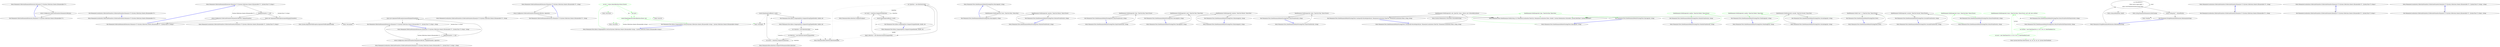 digraph  {
n0 [label="Entry Humanizer.CollectionHumanizeExtensions.Humanize<T>(System.Collections.Generic.IEnumerable<T>)", span="17-17", cluster="Humanizer.CollectionHumanizeExtensions.Humanize<T>(System.Collections.Generic.IEnumerable<T>)"];
n1 [label="return Configurator.CollectionFormatter.Humanize(collection);", span="19-19", cluster="Humanizer.CollectionHumanizeExtensions.Humanize<T>(System.Collections.Generic.IEnumerable<T>)"];
n2 [label="Exit Humanizer.CollectionHumanizeExtensions.Humanize<T>(System.Collections.Generic.IEnumerable<T>)", span="17-17", cluster="Humanizer.CollectionHumanizeExtensions.Humanize<T>(System.Collections.Generic.IEnumerable<T>)"];
n3 [label="Entry Humanizer.Localisation.CollectionFormatters.ICollectionFormatter.Humanize<T>(System.Collections.Generic.IEnumerable<T>)", span="14-14", cluster="Humanizer.Localisation.CollectionFormatters.ICollectionFormatter.Humanize<T>(System.Collections.Generic.IEnumerable<T>)"];
n4 [label="Entry Humanizer.CollectionHumanizeExtensions.Humanize<T>(System.Collections.Generic.IEnumerable<T>, System.Func<T, string>)", span="27-27", cluster="Humanizer.CollectionHumanizeExtensions.Humanize<T>(System.Collections.Generic.IEnumerable<T>, System.Func<T, string>)"];
n5 [label="displayFormatter == null", span="29-29", cluster="Humanizer.CollectionHumanizeExtensions.Humanize<T>(System.Collections.Generic.IEnumerable<T>, System.Func<T, string>)"];
n6 [label="throw new ArgumentNullException(nameof(displayFormatter));", span="30-30", cluster="Humanizer.CollectionHumanizeExtensions.Humanize<T>(System.Collections.Generic.IEnumerable<T>, System.Func<T, string>)"];
n7 [label="return Configurator.CollectionFormatter.Humanize(collection, displayFormatter);", span="32-32", cluster="Humanizer.CollectionHumanizeExtensions.Humanize<T>(System.Collections.Generic.IEnumerable<T>, System.Func<T, string>)"];
n8 [label="Exit Humanizer.CollectionHumanizeExtensions.Humanize<T>(System.Collections.Generic.IEnumerable<T>, System.Func<T, string>)", span="27-27", cluster="Humanizer.CollectionHumanizeExtensions.Humanize<T>(System.Collections.Generic.IEnumerable<T>, System.Func<T, string>)"];
n9 [label="Entry System.ArgumentNullException.ArgumentNullException(string)", span="0-0", cluster="System.ArgumentNullException.ArgumentNullException(string)"];
n10 [label="Entry Unk.nameof", span="", cluster="Unk.nameof"];
n11 [label="Entry Humanizer.Localisation.CollectionFormatters.ICollectionFormatter.Humanize<T>(System.Collections.Generic.IEnumerable<T>, System.Func<T, string>)", span="20-20", cluster="Humanizer.Localisation.CollectionFormatters.ICollectionFormatter.Humanize<T>(System.Collections.Generic.IEnumerable<T>, System.Func<T, string>)"];
n12 [label="Entry Humanizer.CollectionHumanizeExtensions.Humanize<T>(System.Collections.Generic.IEnumerable<T>, string)", span="40-40", cluster="Humanizer.CollectionHumanizeExtensions.Humanize<T>(System.Collections.Generic.IEnumerable<T>, string)"];
n13 [label="return Configurator.CollectionFormatter.Humanize(collection, separator);", span="43-43", cluster="Humanizer.CollectionHumanizeExtensions.Humanize<T>(System.Collections.Generic.IEnumerable<T>, string)"];
n14 [label="Exit Humanizer.CollectionHumanizeExtensions.Humanize<T>(System.Collections.Generic.IEnumerable<T>, string)", span="40-40", cluster="Humanizer.CollectionHumanizeExtensions.Humanize<T>(System.Collections.Generic.IEnumerable<T>, string)"];
n15 [label="Entry Humanizer.Localisation.CollectionFormatters.ICollectionFormatter.Humanize<T>(System.Collections.Generic.IEnumerable<T>, string)", span="27-27", cluster="Humanizer.Localisation.CollectionFormatters.ICollectionFormatter.Humanize<T>(System.Collections.Generic.IEnumerable<T>, string)"];
n16 [label="Entry Humanizer.CollectionHumanizeExtensions.Humanize<T>(System.Collections.Generic.IEnumerable<T>, System.Func<T, string>, string)", span="51-51", cluster="Humanizer.CollectionHumanizeExtensions.Humanize<T>(System.Collections.Generic.IEnumerable<T>, System.Func<T, string>, string)"];
n17 [label="displayFormatter == null", span="53-53", cluster="Humanizer.CollectionHumanizeExtensions.Humanize<T>(System.Collections.Generic.IEnumerable<T>, System.Func<T, string>, string)"];
n18 [label="throw new ArgumentNullException(nameof(displayFormatter));", span="54-54", cluster="Humanizer.CollectionHumanizeExtensions.Humanize<T>(System.Collections.Generic.IEnumerable<T>, System.Func<T, string>, string)"];
n19 [label="return Configurator.CollectionFormatter.Humanize(collection, displayFormatter, separator);", span="56-56", cluster="Humanizer.CollectionHumanizeExtensions.Humanize<T>(System.Collections.Generic.IEnumerable<T>, System.Func<T, string>, string)"];
n20 [label="Exit Humanizer.CollectionHumanizeExtensions.Humanize<T>(System.Collections.Generic.IEnumerable<T>, System.Func<T, string>, string)", span="51-51", cluster="Humanizer.CollectionHumanizeExtensions.Humanize<T>(System.Collections.Generic.IEnumerable<T>, System.Func<T, string>, string)"];
n21 [label="Entry Humanizer.Localisation.CollectionFormatters.ICollectionFormatter.Humanize<T>(System.Collections.Generic.IEnumerable<T>, System.Func<T, string>, string)", span="34-34", cluster="Humanizer.Localisation.CollectionFormatters.ICollectionFormatter.Humanize<T>(System.Collections.Generic.IEnumerable<T>, System.Func<T, string>, string)"];
d17 [label="var list = values.Select(ByteSize.Parse).ToList()", span="40-40", cluster="Humanizer.Tests.Bytes.ComparingTests.SortList(System.Collections.Generic.IEnumerable<string>, System.Collections.Generic.IEnumerable<string>)", color=green, community=0];
d16 [label="Entry Humanizer.Tests.Bytes.ComparingTests.SortList(System.Collections.Generic.IEnumerable<string>, System.Collections.Generic.IEnumerable<string>)", span="38-38", cluster="Humanizer.Tests.Bytes.ComparingTests.SortList(System.Collections.Generic.IEnumerable<string>, System.Collections.Generic.IEnumerable<string>)"];
d18 [label="list.Sort()", span="41-41", cluster="Humanizer.Tests.Bytes.ComparingTests.SortList(System.Collections.Generic.IEnumerable<string>, System.Collections.Generic.IEnumerable<string>)", color=green, community=0];
d21 [label="Entry Unk.Select", span="", cluster="Unk.Select"];
d22 [label="Entry Unk.ToList", span="", cluster="Unk.ToList"];
d19 [label="Assert.Equal(expected.Select(ByteSize.Parse), list)", span="43-43", cluster="Humanizer.Tests.Bytes.ComparingTests.SortList(System.Collections.Generic.IEnumerable<string>, System.Collections.Generic.IEnumerable<string>)", color=green, community=0];
d20 [label="Exit Humanizer.Tests.Bytes.ComparingTests.SortList(System.Collections.Generic.IEnumerable<string>, System.Collections.Generic.IEnumerable<string>)", span="38-38", cluster="Humanizer.Tests.Bytes.ComparingTests.SortList(System.Collections.Generic.IEnumerable<string>, System.Collections.Generic.IEnumerable<string>)"];
d8 [label="Entry Unk.Equal", span="", cluster="Unk.Equal"];
d23 [label="Entry Unk.Sort", span="", cluster="Unk.Sort"];
d4 [label="Assert.Equal(expectedResult, result)", span="19-19", cluster="Humanizer.Tests.Bytes.ComparingTests.CompareStrongTyped(double, double, int)"];
d13 [label="Assert.Equal(expectedResult, result)", span="32-32", cluster="Humanizer.Tests.Bytes.ComparingTests.CompareUntyped(double, double, int)"];
d0 [label="Entry Humanizer.Tests.Bytes.ComparingTests.CompareStrongTyped(double, double, int)", span="13-13", cluster="Humanizer.Tests.Bytes.ComparingTests.CompareStrongTyped(double, double, int)"];
d3 [label="var result = valueSize.CompareTo(otherSize)", span="17-17", cluster="Humanizer.Tests.Bytes.ComparingTests.CompareStrongTyped(double, double, int)"];
d5 [label="Exit Humanizer.Tests.Bytes.ComparingTests.CompareStrongTyped(double, double, int)", span="13-13", cluster="Humanizer.Tests.Bytes.ComparingTests.CompareStrongTyped(double, double, int)"];
d9 [label="Entry Humanizer.Tests.Bytes.ComparingTests.CompareUntyped(double, double, int)", span="26-26", cluster="Humanizer.Tests.Bytes.ComparingTests.CompareUntyped(double, double, int)"];
d12 [label="var result = valueSize.CompareTo(otherSize)", span="30-30", cluster="Humanizer.Tests.Bytes.ComparingTests.CompareUntyped(double, double, int)"];
d14 [label="Exit Humanizer.Tests.Bytes.ComparingTests.CompareUntyped(double, double, int)", span="26-26", cluster="Humanizer.Tests.Bytes.ComparingTests.CompareUntyped(double, double, int)"];
d1 [label="var valueSize = new ByteSize(value)", span="15-15", cluster="Humanizer.Tests.Bytes.ComparingTests.CompareStrongTyped(double, double, int)"];
d2 [label="var otherSize = new ByteSize(valueToCompareWith)", span="16-16", cluster="Humanizer.Tests.Bytes.ComparingTests.CompareStrongTyped(double, double, int)"];
d7 [label="Entry Humanizer.Bytes.ByteSize.CompareTo(Humanizer.Bytes.ByteSize)", span="224-224", cluster="Humanizer.Bytes.ByteSize.CompareTo(Humanizer.Bytes.ByteSize)"];
d10 [label="var valueSize = new ByteSize(value)", span="28-28", cluster="Humanizer.Tests.Bytes.ComparingTests.CompareUntyped(double, double, int)"];
d11 [label="object otherSize = new ByteSize(valueToCompareWith)", span="29-29", cluster="Humanizer.Tests.Bytes.ComparingTests.CompareUntyped(double, double, int)"];
d15 [label="Entry Humanizer.Bytes.ByteSize.CompareTo(object)", span="213-213", cluster="Humanizer.Bytes.ByteSize.CompareTo(object)"];
d6 [label="Entry Humanizer.Bytes.ByteSize.ByteSize(double)", span="102-102", cluster="Humanizer.Bytes.ByteSize.ByteSize(double)"];
m0_15 [label="Entry Humanizer.Tests.DateHumanizeDefaultStrategyTests.HoursAgo(int, string)", span="66-66", cluster="Humanizer.Tests.DateHumanizeDefaultStrategyTests.HoursAgo(int, string)", file="CollectionHumanizeTests.cs"];
m0_16 [label="DateHumanize.Verify(expected, hours, TimeUnit.Hour, Tense.Past)", span="68-68", cluster="Humanizer.Tests.DateHumanizeDefaultStrategyTests.HoursAgo(int, string)", file="CollectionHumanizeTests.cs"];
m0_17 [label="Exit Humanizer.Tests.DateHumanizeDefaultStrategyTests.HoursAgo(int, string)", span="66-66", cluster="Humanizer.Tests.DateHumanizeDefaultStrategyTests.HoursAgo(int, string)", file="CollectionHumanizeTests.cs"];
m0_12 [label="Entry Humanizer.Tests.DateHumanizeDefaultStrategyTests.MinutesFromNow(int, string)", span="56-56", cluster="Humanizer.Tests.DateHumanizeDefaultStrategyTests.MinutesFromNow(int, string)", file="CollectionHumanizeTests.cs"];
m0_13 [label="DateHumanize.Verify(expected, minutes, TimeUnit.Minute, Tense.Future)", span="58-58", cluster="Humanizer.Tests.DateHumanizeDefaultStrategyTests.MinutesFromNow(int, string)", file="CollectionHumanizeTests.cs"];
m0_14 [label="Exit Humanizer.Tests.DateHumanizeDefaultStrategyTests.MinutesFromNow(int, string)", span="56-56", cluster="Humanizer.Tests.DateHumanizeDefaultStrategyTests.MinutesFromNow(int, string)", file="CollectionHumanizeTests.cs"];
m0_30 [label="Entry Humanizer.Tests.DateHumanizeDefaultStrategyTests.DaysFromNow(int, string)", span="108-108", cluster="Humanizer.Tests.DateHumanizeDefaultStrategyTests.DaysFromNow(int, string)", file="CollectionHumanizeTests.cs"];
m0_31 [label="DateHumanize.Verify(expected, days, TimeUnit.Day, Tense.Future)", span="110-110", cluster="Humanizer.Tests.DateHumanizeDefaultStrategyTests.DaysFromNow(int, string)", file="CollectionHumanizeTests.cs"];
m0_32 [label="Exit Humanizer.Tests.DateHumanizeDefaultStrategyTests.DaysFromNow(int, string)", span="108-108", cluster="Humanizer.Tests.DateHumanizeDefaultStrategyTests.DaysFromNow(int, string)", file="CollectionHumanizeTests.cs"];
m0_39 [label="Entry Humanizer.Tests.DateHumanizeDefaultStrategyTests.YearsAgo(int, string)", span="136-136", cluster="Humanizer.Tests.DateHumanizeDefaultStrategyTests.YearsAgo(int, string)", file="CollectionHumanizeTests.cs"];
m0_40 [label="DateHumanize.Verify(expected, years, TimeUnit.Year, Tense.Past)", span="138-138", cluster="Humanizer.Tests.DateHumanizeDefaultStrategyTests.YearsAgo(int, string)", file="CollectionHumanizeTests.cs"];
m0_41 [label="Exit Humanizer.Tests.DateHumanizeDefaultStrategyTests.YearsAgo(int, string)", span="136-136", cluster="Humanizer.Tests.DateHumanizeDefaultStrategyTests.YearsAgo(int, string)", file="CollectionHumanizeTests.cs"];
m0_9 [label="Entry Humanizer.Tests.DateHumanizeDefaultStrategyTests.MinutesAgo(int, string)", span="44-44", cluster="Humanizer.Tests.DateHumanizeDefaultStrategyTests.MinutesAgo(int, string)", file="CollectionHumanizeTests.cs"];
m0_10 [label="DateHumanize.Verify(expected, minutes, TimeUnit.Minute, Tense.Past)", span="46-46", cluster="Humanizer.Tests.DateHumanizeDefaultStrategyTests.MinutesAgo(int, string)", file="CollectionHumanizeTests.cs"];
m0_11 [label="Exit Humanizer.Tests.DateHumanizeDefaultStrategyTests.MinutesAgo(int, string)", span="44-44", cluster="Humanizer.Tests.DateHumanizeDefaultStrategyTests.MinutesAgo(int, string)", file="CollectionHumanizeTests.cs"];
m0_42 [label="Entry Humanizer.Tests.DateHumanizeDefaultStrategyTests.YearsFromNow(int, string)", span="144-144", cluster="Humanizer.Tests.DateHumanizeDefaultStrategyTests.YearsFromNow(int, string)", file="CollectionHumanizeTests.cs"];
m0_43 [label="DateHumanize.Verify(expected, years, TimeUnit.Year, Tense.Future)", span="146-146", cluster="Humanizer.Tests.DateHumanizeDefaultStrategyTests.YearsFromNow(int, string)", file="CollectionHumanizeTests.cs"];
m0_44 [label="Exit Humanizer.Tests.DateHumanizeDefaultStrategyTests.YearsFromNow(int, string)", span="144-144", cluster="Humanizer.Tests.DateHumanizeDefaultStrategyTests.YearsFromNow(int, string)", file="CollectionHumanizeTests.cs"];
m0_48 [label="Entry Humanizer.Tests.DateHumanizeDefaultStrategyTests.CanSpecifyCultureExplicitly(int, Humanizer.Localisation.TimeUnit, Humanizer.Localisation.Tense, string, string)", span="159-159", cluster="Humanizer.Tests.DateHumanizeDefaultStrategyTests.CanSpecifyCultureExplicitly(int, Humanizer.Localisation.TimeUnit, Humanizer.Localisation.Tense, string, string)", file="CollectionHumanizeTests.cs"];
m0_49 [label="DateHumanize.Verify(expected, unit, timeUnit, tense, culture: new CultureInfo(culture))", span="161-161", cluster="Humanizer.Tests.DateHumanizeDefaultStrategyTests.CanSpecifyCultureExplicitly(int, Humanizer.Localisation.TimeUnit, Humanizer.Localisation.Tense, string, string)", file="CollectionHumanizeTests.cs"];
m0_50 [label="Exit Humanizer.Tests.DateHumanizeDefaultStrategyTests.CanSpecifyCultureExplicitly(int, Humanizer.Localisation.TimeUnit, Humanizer.Localisation.Tense, string, string)", span="159-159", cluster="Humanizer.Tests.DateHumanizeDefaultStrategyTests.CanSpecifyCultureExplicitly(int, Humanizer.Localisation.TimeUnit, Humanizer.Localisation.Tense, string, string)", file="CollectionHumanizeTests.cs"];
m0_27 [label="Entry Humanizer.Tests.DateHumanizeDefaultStrategyTests.DaysAgo(int, string)", span="98-98", cluster="Humanizer.Tests.DateHumanizeDefaultStrategyTests.DaysAgo(int, string)", file="CollectionHumanizeTests.cs"];
m0_28 [label="DateHumanize.Verify(expected, days, TimeUnit.Day, Tense.Past)", span="100-100", cluster="Humanizer.Tests.DateHumanizeDefaultStrategyTests.DaysAgo(int, string)", color=green, community=0, file="CollectionHumanizeTests.cs"];
m0_29 [label="Exit Humanizer.Tests.DateHumanizeDefaultStrategyTests.DaysAgo(int, string)", span="98-98", cluster="Humanizer.Tests.DateHumanizeDefaultStrategyTests.DaysAgo(int, string)", file="CollectionHumanizeTests.cs"];
m0_26 [label="Entry System.DateTime.DateTime(int, int, int, int, int, int, System.DateTimeKind)", span="0-0", cluster="System.DateTime.DateTime(int, int, int, int, int, int, System.DateTimeKind)", file="CollectionHumanizeTests.cs"];
m0_36 [label="Entry Humanizer.Tests.DateHumanizeDefaultStrategyTests.MonthsFromNow(int, string)", span="128-128", cluster="Humanizer.Tests.DateHumanizeDefaultStrategyTests.MonthsFromNow(int, string)", file="CollectionHumanizeTests.cs"];
m0_37 [label="DateHumanize.Verify(expected, months, TimeUnit.Month, Tense.Future)", span="130-130", cluster="Humanizer.Tests.DateHumanizeDefaultStrategyTests.MonthsFromNow(int, string)", color=green, community=0, file="CollectionHumanizeTests.cs"];
m0_38 [label="Exit Humanizer.Tests.DateHumanizeDefaultStrategyTests.MonthsFromNow(int, string)", span="128-128", cluster="Humanizer.Tests.DateHumanizeDefaultStrategyTests.MonthsFromNow(int, string)", file="CollectionHumanizeTests.cs"];
m0_5 [label="Entry Humanizer.Tests.DateHumanize.Verify(string, int, Humanizer.Localisation.TimeUnit, Humanizer.Localisation.Tense, double?, System.Globalization.CultureInfo, System.DateTime?, System.DateTime?)", span="34-34", cluster="Humanizer.Tests.DateHumanize.Verify(string, int, Humanizer.Localisation.TimeUnit, Humanizer.Localisation.Tense, double?, System.Globalization.CultureInfo, System.DateTime?, System.DateTime?)", file="CollectionHumanizeTests.cs"];
m0_33 [label="Entry Humanizer.Tests.DateHumanizeDefaultStrategyTests.MonthsAgo(int, string)", span="118-118", cluster="Humanizer.Tests.DateHumanizeDefaultStrategyTests.MonthsAgo(int, string)", file="CollectionHumanizeTests.cs"];
m0_34 [label="DateHumanize.Verify(expected, months, TimeUnit.Month, Tense.Past)", span="120-120", cluster="Humanizer.Tests.DateHumanizeDefaultStrategyTests.MonthsAgo(int, string)", color=green, community=0, file="CollectionHumanizeTests.cs"];
m0_35 [label="Exit Humanizer.Tests.DateHumanizeDefaultStrategyTests.MonthsAgo(int, string)", span="118-118", cluster="Humanizer.Tests.DateHumanizeDefaultStrategyTests.MonthsAgo(int, string)", file="CollectionHumanizeTests.cs"];
m0_2 [label="Entry Humanizer.Tests.DateHumanizeDefaultStrategyTests.SecondsAgo(int, string)", span="20-20", cluster="Humanizer.Tests.DateHumanizeDefaultStrategyTests.SecondsAgo(int, string)", file="CollectionHumanizeTests.cs"];
m0_3 [label="DateHumanize.Verify(expected, seconds, TimeUnit.Second, Tense.Past)", span="22-22", cluster="Humanizer.Tests.DateHumanizeDefaultStrategyTests.SecondsAgo(int, string)", file="CollectionHumanizeTests.cs"];
m0_4 [label="Exit Humanizer.Tests.DateHumanizeDefaultStrategyTests.SecondsAgo(int, string)", span="20-20", cluster="Humanizer.Tests.DateHumanizeDefaultStrategyTests.SecondsAgo(int, string)", file="CollectionHumanizeTests.cs"];
m0_45 [label="Entry Humanizer.Tests.DateHumanizeDefaultStrategyTests.Now()", span="150-150", cluster="Humanizer.Tests.DateHumanizeDefaultStrategyTests.Now()", file="CollectionHumanizeTests.cs"];
m0_46 [label="DateHumanize.Verify(''now'', 0, TimeUnit.Year, Tense.Future)", span="152-152", cluster="Humanizer.Tests.DateHumanizeDefaultStrategyTests.Now()", file="CollectionHumanizeTests.cs"];
m0_47 [label="Exit Humanizer.Tests.DateHumanizeDefaultStrategyTests.Now()", span="150-150", cluster="Humanizer.Tests.DateHumanizeDefaultStrategyTests.Now()", file="CollectionHumanizeTests.cs"];
m0_6 [label="Entry Humanizer.Tests.DateHumanizeDefaultStrategyTests.SecondsFromNow(int, string)", span="30-30", cluster="Humanizer.Tests.DateHumanizeDefaultStrategyTests.SecondsFromNow(int, string)", file="CollectionHumanizeTests.cs"];
m0_7 [label="DateHumanize.Verify(expected, seconds, TimeUnit.Second, Tense.Future)", span="32-32", cluster="Humanizer.Tests.DateHumanizeDefaultStrategyTests.SecondsFromNow(int, string)", file="CollectionHumanizeTests.cs"];
m0_8 [label="Exit Humanizer.Tests.DateHumanizeDefaultStrategyTests.SecondsFromNow(int, string)", span="30-30", cluster="Humanizer.Tests.DateHumanizeDefaultStrategyTests.SecondsFromNow(int, string)", file="CollectionHumanizeTests.cs"];
m0_18 [label="Entry Humanizer.Tests.DateHumanizeDefaultStrategyTests.HoursFromNow(int, string)", span="76-76", cluster="Humanizer.Tests.DateHumanizeDefaultStrategyTests.HoursFromNow(int, string)", file="CollectionHumanizeTests.cs"];
m0_19 [label="DateHumanize.Verify(expected, hours, TimeUnit.Hour, Tense.Future)", span="78-78", cluster="Humanizer.Tests.DateHumanizeDefaultStrategyTests.HoursFromNow(int, string)", color=green, community=0, file="CollectionHumanizeTests.cs"];
m0_20 [label="Exit Humanizer.Tests.DateHumanizeDefaultStrategyTests.HoursFromNow(int, string)", span="76-76", cluster="Humanizer.Tests.DateHumanizeDefaultStrategyTests.HoursFromNow(int, string)", file="CollectionHumanizeTests.cs"];
m0_51 [label="Entry System.Globalization.CultureInfo.CultureInfo(string)", span="0-0", cluster="System.Globalization.CultureInfo.CultureInfo(string)", file="CollectionHumanizeTests.cs"];
m0_21 [label="Entry Humanizer.Tests.DateHumanizeDefaultStrategyTests.HoursFromNowNotTomorrow(int, string)", span="84-84", cluster="Humanizer.Tests.DateHumanizeDefaultStrategyTests.HoursFromNowNotTomorrow(int, string)", file="CollectionHumanizeTests.cs"];
m0_22 [label="var utcNow = new DateTime(2014, 6, 28, 9, 58, 22, DateTimeKind.Utc)", span="87-87", cluster="Humanizer.Tests.DateHumanizeDefaultStrategyTests.HoursFromNowNotTomorrow(int, string)", color=green, community=0, file="CollectionHumanizeTests.cs"];
m0_23 [label="var now = new DateTime(2014, 6, 28, 9, 58, 22, DateTimeKind.Local)", span="88-88", cluster="Humanizer.Tests.DateHumanizeDefaultStrategyTests.HoursFromNowNotTomorrow(int, string)", color=green, community=0, file="CollectionHumanizeTests.cs"];
m0_24 [label="DateHumanize.Verify(expected, hours, TimeUnit.Hour, Tense.Future, null, null, now, utcNow)", span="90-90", cluster="Humanizer.Tests.DateHumanizeDefaultStrategyTests.HoursFromNowNotTomorrow(int, string)", color=green, community=0, file="CollectionHumanizeTests.cs"];
m0_25 [label="Exit Humanizer.Tests.DateHumanizeDefaultStrategyTests.HoursFromNowNotTomorrow(int, string)", span="84-84", cluster="Humanizer.Tests.DateHumanizeDefaultStrategyTests.HoursFromNowNotTomorrow(int, string)", file="CollectionHumanizeTests.cs"];
m1_4 [label="Entry string.Split(params char[])", span="0-0", cluster="string.Split(params char[])", file="DefaultCollectionFormatter.cs"];
m1_6 [label="Entry Unk.Join", span="", cluster="Unk.Join", file="DefaultCollectionFormatter.cs"];
m1_5 [label="Entry string.Humanize(Humanizer.LetterCasing)", span="62-62", cluster="string.Humanize(Humanizer.LetterCasing)", file="DefaultCollectionFormatter.cs"];
m1_0 [label="Entry Humanizer.StringDehumanizeExtensions.Dehumanize(string)", span="11-11", cluster="Humanizer.StringDehumanizeExtensions.Dehumanize(string)", file="DefaultCollectionFormatter.cs"];
m1_1 [label="var titlizedWords = \r\n                (from word in input.Split(' ')\r\n                select word.Humanize(LetterCasing.Title))", span="13-15", cluster="Humanizer.StringDehumanizeExtensions.Dehumanize(string)", file="DefaultCollectionFormatter.cs"];
m1_2 [label="return string.Join('''', titlizedWords);", span="17-17", cluster="Humanizer.StringDehumanizeExtensions.Dehumanize(string)", file="DefaultCollectionFormatter.cs"];
m1_3 [label="Exit Humanizer.StringDehumanizeExtensions.Dehumanize(string)", span="11-11", cluster="Humanizer.StringDehumanizeExtensions.Dehumanize(string)", file="DefaultCollectionFormatter.cs"];
m2_1 [label="Exit Humanizer.Localisation.CollectionFormatters.ICollectionFormatter.Humanize<T>(System.Collections.Generic.IEnumerable<T>)", span="14-14", cluster="Humanizer.Localisation.CollectionFormatters.ICollectionFormatter.Humanize<T>(System.Collections.Generic.IEnumerable<T>)", file="ICollectionFormatter.cs"];
m2_4 [label="Entry Humanizer.Localisation.CollectionFormatters.ICollectionFormatter.Humanize<T>(System.Collections.Generic.IEnumerable<T>, string)", span="27-27", cluster="Humanizer.Localisation.CollectionFormatters.ICollectionFormatter.Humanize<T>(System.Collections.Generic.IEnumerable<T>, string)", file="ICollectionFormatter.cs"];
m2_5 [label="Exit Humanizer.Localisation.CollectionFormatters.ICollectionFormatter.Humanize<T>(System.Collections.Generic.IEnumerable<T>, string)", span="27-27", cluster="Humanizer.Localisation.CollectionFormatters.ICollectionFormatter.Humanize<T>(System.Collections.Generic.IEnumerable<T>, string)", file="ICollectionFormatter.cs"];
m2_2 [label="Entry Humanizer.Localisation.CollectionFormatters.ICollectionFormatter.Humanize<T>(System.Collections.Generic.IEnumerable<T>, System.Func<T, string>)", span="20-20", cluster="Humanizer.Localisation.CollectionFormatters.ICollectionFormatter.Humanize<T>(System.Collections.Generic.IEnumerable<T>, System.Func<T, string>)", file="ICollectionFormatter.cs"];
m2_3 [label="Exit Humanizer.Localisation.CollectionFormatters.ICollectionFormatter.Humanize<T>(System.Collections.Generic.IEnumerable<T>, System.Func<T, string>)", span="20-20", cluster="Humanizer.Localisation.CollectionFormatters.ICollectionFormatter.Humanize<T>(System.Collections.Generic.IEnumerable<T>, System.Func<T, string>)", file="ICollectionFormatter.cs"];
m2_6 [label="Entry Humanizer.Localisation.CollectionFormatters.ICollectionFormatter.Humanize<T>(System.Collections.Generic.IEnumerable<T>, System.Func<T, string>, string)", span="34-34", cluster="Humanizer.Localisation.CollectionFormatters.ICollectionFormatter.Humanize<T>(System.Collections.Generic.IEnumerable<T>, System.Func<T, string>, string)", file="ICollectionFormatter.cs"];
m2_7 [label="Exit Humanizer.Localisation.CollectionFormatters.ICollectionFormatter.Humanize<T>(System.Collections.Generic.IEnumerable<T>, System.Func<T, string>, string)", span="34-34", cluster="Humanizer.Localisation.CollectionFormatters.ICollectionFormatter.Humanize<T>(System.Collections.Generic.IEnumerable<T>, System.Func<T, string>, string)", file="ICollectionFormatter.cs"];
n0 -> n1  [key=0, style=solid];
n1 -> n2  [key=0, style=solid];
n1 -> n3  [key=2, style=dotted];
n2 -> n0  [key=0, style=bold, color=blue];
n4 -> n5  [key=0, style=solid];
n4 -> n6  [key=1, style=dashed, color=darkseagreen4, label="System.Func<T, string>"];
n4 -> n7  [key=1, style=dashed, color=darkseagreen4, label="System.Collections.Generic.IEnumerable<T>"];
n5 -> n6  [key=0, style=solid];
n5 -> n7  [key=0, style=solid];
n6 -> n8  [key=0, style=solid];
n6 -> n9  [key=2, style=dotted];
n6 -> n10  [key=2, style=dotted];
n7 -> n8  [key=0, style=solid];
n7 -> n11  [key=2, style=dotted];
n8 -> n4  [key=0, style=bold, color=blue];
n12 -> n13  [key=0, style=solid];
n13 -> n14  [key=0, style=solid];
n13 -> n15  [key=2, style=dotted];
n14 -> n12  [key=0, style=bold, color=blue];
n16 -> n17  [key=0, style=solid];
n16 -> n18  [key=1, style=dashed, color=darkseagreen4, label="System.Func<T, string>"];
n16 -> n19  [key=1, style=dashed, color=darkseagreen4, label="System.Collections.Generic.IEnumerable<T>"];
n17 -> n18  [key=0, style=solid];
n17 -> n19  [key=0, style=solid];
n18 -> n20  [key=0, style=solid];
n18 -> n9  [key=2, style=dotted];
n18 -> n10  [key=2, style=dotted];
n19 -> n20  [key=0, style=solid];
n19 -> n21  [key=2, style=dotted];
n20 -> n16  [key=0, style=bold, color=blue];
d17 -> d18  [key=0, style=solid, color=green];
d17 -> d21  [key=2, style=dotted, color=green];
d17 -> d22  [key=2, style=dotted, color=green];
d17 -> d19  [key=1, style=dashed, color=green, label=list];
d16 -> d17  [key=0, style=solid, color=green];
d16 -> d19  [key=1, style=dashed, color=green, label="System.Collections.Generic.IEnumerable<string>"];
d18 -> d19  [key=0, style=solid, color=green];
d18 -> d23  [key=2, style=dotted, color=green];
d19 -> d20  [key=0, style=solid, color=green];
d19 -> d21  [key=2, style=dotted, color=green];
d19 -> d8  [key=2, style=dotted, color=green];
d20 -> d16  [key=0, style=bold, color=blue];
d4 -> d8  [key=2, style=dotted];
d4 -> d5  [key=0, style=solid];
d13 -> d8  [key=2, style=dotted];
d13 -> d14  [key=0, style=solid];
d0 -> d4  [key=1, style=dashed, color=darkseagreen4, label=int];
d0 -> d1  [key=0, style=solid];
d0 -> d2  [key=1, style=dashed, color=darkseagreen4, label=double];
d3 -> d4  [key=0, style=solid];
d3 -> d3  [key=1, style=dashed, color=darkseagreen4, label=valueSize];
d3 -> d7  [key=2, style=dotted];
d5 -> d0  [key=0, style=bold, color=blue];
d9 -> d13  [key=1, style=dashed, color=darkseagreen4, label=int];
d9 -> d10  [key=0, style=solid];
d9 -> d11  [key=1, style=dashed, color=darkseagreen4, label=double];
d12 -> d13  [key=0, style=solid];
d12 -> d12  [key=1, style=dashed, color=darkseagreen4, label=valueSize];
d12 -> d15  [key=2, style=dotted];
d14 -> d9  [key=0, style=bold, color=blue];
d1 -> d3  [key=1, style=dashed, color=darkseagreen4, label=valueSize];
d1 -> d2  [key=0, style=solid];
d1 -> d6  [key=2, style=dotted];
d2 -> d3  [key=0, style=solid];
d2 -> d6  [key=2, style=dotted];
d10 -> d12  [key=1, style=dashed, color=darkseagreen4, label=valueSize];
d10 -> d11  [key=0, style=solid];
d10 -> d6  [key=2, style=dotted];
d11 -> d12  [key=0, style=solid];
d11 -> d6  [key=2, style=dotted];
m0_15 -> m0_16  [key=0, style=solid];
m0_16 -> m0_5  [key=2, style=dotted];
m0_16 -> m0_17  [key=0, style=solid];
m0_17 -> m0_15  [key=0, style=bold, color=blue];
m0_12 -> m0_13  [key=0, style=solid];
m0_13 -> m0_5  [key=2, style=dotted];
m0_13 -> m0_14  [key=0, style=solid];
m0_14 -> m0_12  [key=0, style=bold, color=blue];
m0_30 -> m0_31  [key=0, style=solid];
m0_31 -> m0_5  [key=2, style=dotted];
m0_31 -> m0_32  [key=0, style=solid];
m0_32 -> m0_30  [key=0, style=bold, color=blue];
m0_39 -> m0_40  [key=0, style=solid];
m0_40 -> m0_5  [key=2, style=dotted];
m0_40 -> m0_41  [key=0, style=solid];
m0_41 -> m0_39  [key=0, style=bold, color=blue];
m0_9 -> m0_10  [key=0, style=solid];
m0_10 -> m0_5  [key=2, style=dotted];
m0_10 -> m0_11  [key=0, style=solid];
m0_11 -> m0_9  [key=0, style=bold, color=blue];
m0_42 -> m0_43  [key=0, style=solid];
m0_43 -> m0_5  [key=2, style=dotted];
m0_43 -> m0_44  [key=0, style=solid];
m0_44 -> m0_42  [key=0, style=bold, color=blue];
m0_48 -> m0_49  [key=0, style=solid];
m0_49 -> m0_5  [key=2, style=dotted];
m0_49 -> m0_50  [key=0, style=solid];
m0_49 -> m0_51  [key=2, style=dotted];
m0_50 -> m0_48  [key=0, style=bold, color=blue];
m0_27 -> m0_28  [key=0, style=solid, color=green];
m0_28 -> m0_29  [key=0, style=solid, color=green];
m0_28 -> m0_5  [key=2, style=dotted, color=green];
m0_29 -> m0_27  [key=0, style=bold, color=blue];
m0_36 -> m0_37  [key=0, style=solid, color=green];
m0_37 -> m0_38  [key=0, style=solid, color=green];
m0_37 -> m0_5  [key=2, style=dotted, color=green];
m0_38 -> m0_36  [key=0, style=bold, color=blue];
m0_33 -> m0_34  [key=0, style=solid, color=green];
m0_34 -> m0_35  [key=0, style=solid, color=green];
m0_34 -> m0_5  [key=2, style=dotted, color=green];
m0_35 -> m0_33  [key=0, style=bold, color=blue];
m0_2 -> m0_3  [key=0, style=solid];
m0_3 -> m0_5  [key=2, style=dotted];
m0_3 -> m0_4  [key=0, style=solid];
m0_4 -> m0_2  [key=0, style=bold, color=blue];
m0_45 -> m0_46  [key=0, style=solid];
m0_46 -> m0_5  [key=2, style=dotted];
m0_46 -> m0_47  [key=0, style=solid];
m0_47 -> m0_45  [key=0, style=bold, color=blue];
m0_6 -> m0_7  [key=0, style=solid];
m0_7 -> m0_5  [key=2, style=dotted];
m0_7 -> m0_8  [key=0, style=solid];
m0_8 -> m0_6  [key=0, style=bold, color=blue];
m0_18 -> m0_19  [key=0, style=solid, color=green];
m0_19 -> m0_20  [key=0, style=solid, color=green];
m0_19 -> m0_5  [key=2, style=dotted, color=green];
m0_20 -> m0_18  [key=0, style=bold, color=blue];
m0_21 -> m0_22  [key=0, style=solid, color=green];
m0_21 -> m0_24  [key=1, style=dashed, color=green, label=int];
m0_22 -> m0_23  [key=0, style=solid, color=green];
m0_22 -> m0_26  [key=2, style=dotted, color=green];
m0_22 -> m0_24  [key=1, style=dashed, color=green, label=utcNow];
m0_23 -> m0_24  [key=0, style=solid, color=green];
m0_23 -> m0_26  [key=2, style=dotted, color=green];
m0_24 -> m0_25  [key=0, style=solid, color=green];
m0_24 -> m0_5  [key=2, style=dotted, color=green];
m0_25 -> m0_21  [key=0, style=bold, color=blue];
m1_0 -> m1_1  [key=0, style=solid];
m1_1 -> m1_2  [key=0, style=solid];
m1_1 -> m1_4  [key=2, style=dotted];
m1_1 -> m1_5  [key=2, style=dotted];
m1_1 -> m1_1  [key=1, style=dashed, color=darkseagreen4, label=word];
m1_2 -> m1_3  [key=0, style=solid];
m1_2 -> m1_6  [key=2, style=dotted];
m1_3 -> m1_0  [key=0, style=bold, color=blue];
m2_1 -> n3  [key=0, style=bold, color=blue];
m2_4 -> m2_5  [key=0, style=solid];
m2_5 -> m2_4  [key=0, style=bold, color=blue];
m2_2 -> m2_3  [key=0, style=solid];
m2_3 -> m2_2  [key=0, style=bold, color=blue];
m2_6 -> m2_7  [key=0, style=solid];
m2_7 -> m2_6  [key=0, style=bold, color=blue];
}
